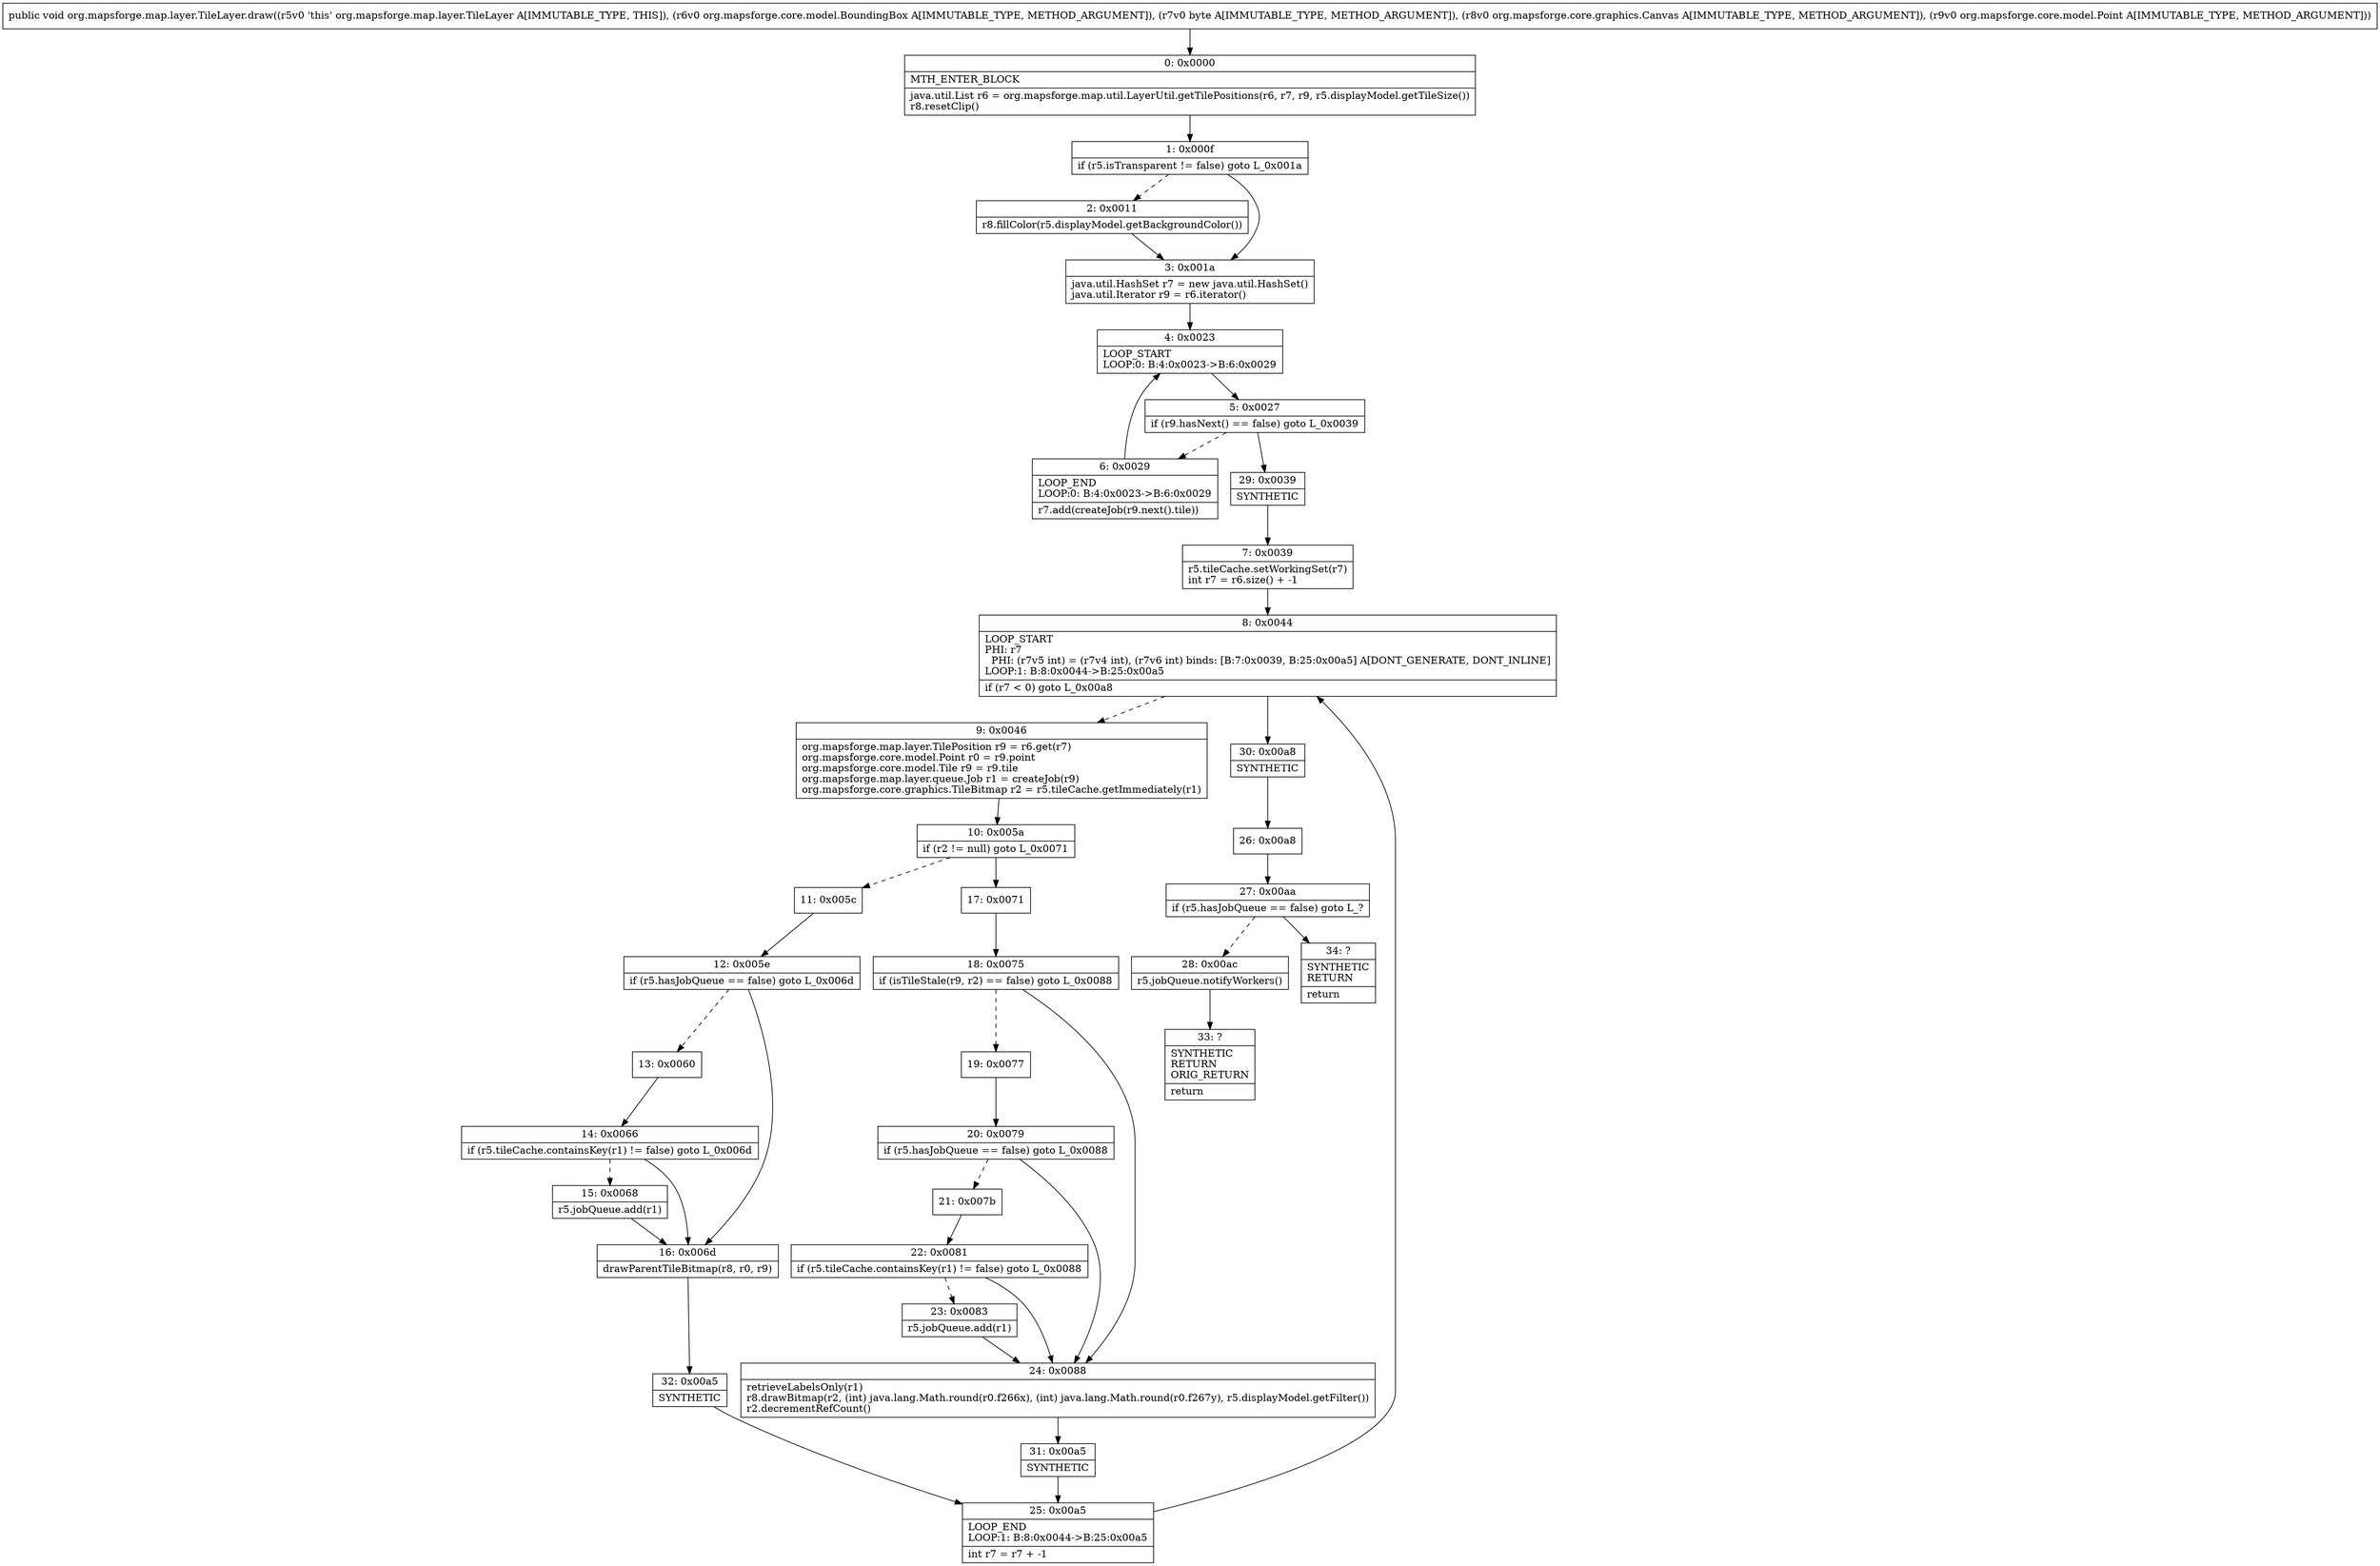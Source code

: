 digraph "CFG fororg.mapsforge.map.layer.TileLayer.draw(Lorg\/mapsforge\/core\/model\/BoundingBox;BLorg\/mapsforge\/core\/graphics\/Canvas;Lorg\/mapsforge\/core\/model\/Point;)V" {
Node_0 [shape=record,label="{0\:\ 0x0000|MTH_ENTER_BLOCK\l|java.util.List r6 = org.mapsforge.map.util.LayerUtil.getTilePositions(r6, r7, r9, r5.displayModel.getTileSize())\lr8.resetClip()\l}"];
Node_1 [shape=record,label="{1\:\ 0x000f|if (r5.isTransparent != false) goto L_0x001a\l}"];
Node_2 [shape=record,label="{2\:\ 0x0011|r8.fillColor(r5.displayModel.getBackgroundColor())\l}"];
Node_3 [shape=record,label="{3\:\ 0x001a|java.util.HashSet r7 = new java.util.HashSet()\ljava.util.Iterator r9 = r6.iterator()\l}"];
Node_4 [shape=record,label="{4\:\ 0x0023|LOOP_START\lLOOP:0: B:4:0x0023\-\>B:6:0x0029\l}"];
Node_5 [shape=record,label="{5\:\ 0x0027|if (r9.hasNext() == false) goto L_0x0039\l}"];
Node_6 [shape=record,label="{6\:\ 0x0029|LOOP_END\lLOOP:0: B:4:0x0023\-\>B:6:0x0029\l|r7.add(createJob(r9.next().tile))\l}"];
Node_7 [shape=record,label="{7\:\ 0x0039|r5.tileCache.setWorkingSet(r7)\lint r7 = r6.size() + \-1\l}"];
Node_8 [shape=record,label="{8\:\ 0x0044|LOOP_START\lPHI: r7 \l  PHI: (r7v5 int) = (r7v4 int), (r7v6 int) binds: [B:7:0x0039, B:25:0x00a5] A[DONT_GENERATE, DONT_INLINE]\lLOOP:1: B:8:0x0044\-\>B:25:0x00a5\l|if (r7 \< 0) goto L_0x00a8\l}"];
Node_9 [shape=record,label="{9\:\ 0x0046|org.mapsforge.map.layer.TilePosition r9 = r6.get(r7)\lorg.mapsforge.core.model.Point r0 = r9.point\lorg.mapsforge.core.model.Tile r9 = r9.tile\lorg.mapsforge.map.layer.queue.Job r1 = createJob(r9)\lorg.mapsforge.core.graphics.TileBitmap r2 = r5.tileCache.getImmediately(r1)\l}"];
Node_10 [shape=record,label="{10\:\ 0x005a|if (r2 != null) goto L_0x0071\l}"];
Node_11 [shape=record,label="{11\:\ 0x005c}"];
Node_12 [shape=record,label="{12\:\ 0x005e|if (r5.hasJobQueue == false) goto L_0x006d\l}"];
Node_13 [shape=record,label="{13\:\ 0x0060}"];
Node_14 [shape=record,label="{14\:\ 0x0066|if (r5.tileCache.containsKey(r1) != false) goto L_0x006d\l}"];
Node_15 [shape=record,label="{15\:\ 0x0068|r5.jobQueue.add(r1)\l}"];
Node_16 [shape=record,label="{16\:\ 0x006d|drawParentTileBitmap(r8, r0, r9)\l}"];
Node_17 [shape=record,label="{17\:\ 0x0071}"];
Node_18 [shape=record,label="{18\:\ 0x0075|if (isTileStale(r9, r2) == false) goto L_0x0088\l}"];
Node_19 [shape=record,label="{19\:\ 0x0077}"];
Node_20 [shape=record,label="{20\:\ 0x0079|if (r5.hasJobQueue == false) goto L_0x0088\l}"];
Node_21 [shape=record,label="{21\:\ 0x007b}"];
Node_22 [shape=record,label="{22\:\ 0x0081|if (r5.tileCache.containsKey(r1) != false) goto L_0x0088\l}"];
Node_23 [shape=record,label="{23\:\ 0x0083|r5.jobQueue.add(r1)\l}"];
Node_24 [shape=record,label="{24\:\ 0x0088|retrieveLabelsOnly(r1)\lr8.drawBitmap(r2, (int) java.lang.Math.round(r0.f266x), (int) java.lang.Math.round(r0.f267y), r5.displayModel.getFilter())\lr2.decrementRefCount()\l}"];
Node_25 [shape=record,label="{25\:\ 0x00a5|LOOP_END\lLOOP:1: B:8:0x0044\-\>B:25:0x00a5\l|int r7 = r7 + \-1\l}"];
Node_26 [shape=record,label="{26\:\ 0x00a8}"];
Node_27 [shape=record,label="{27\:\ 0x00aa|if (r5.hasJobQueue == false) goto L_?\l}"];
Node_28 [shape=record,label="{28\:\ 0x00ac|r5.jobQueue.notifyWorkers()\l}"];
Node_29 [shape=record,label="{29\:\ 0x0039|SYNTHETIC\l}"];
Node_30 [shape=record,label="{30\:\ 0x00a8|SYNTHETIC\l}"];
Node_31 [shape=record,label="{31\:\ 0x00a5|SYNTHETIC\l}"];
Node_32 [shape=record,label="{32\:\ 0x00a5|SYNTHETIC\l}"];
Node_33 [shape=record,label="{33\:\ ?|SYNTHETIC\lRETURN\lORIG_RETURN\l|return\l}"];
Node_34 [shape=record,label="{34\:\ ?|SYNTHETIC\lRETURN\l|return\l}"];
MethodNode[shape=record,label="{public void org.mapsforge.map.layer.TileLayer.draw((r5v0 'this' org.mapsforge.map.layer.TileLayer A[IMMUTABLE_TYPE, THIS]), (r6v0 org.mapsforge.core.model.BoundingBox A[IMMUTABLE_TYPE, METHOD_ARGUMENT]), (r7v0 byte A[IMMUTABLE_TYPE, METHOD_ARGUMENT]), (r8v0 org.mapsforge.core.graphics.Canvas A[IMMUTABLE_TYPE, METHOD_ARGUMENT]), (r9v0 org.mapsforge.core.model.Point A[IMMUTABLE_TYPE, METHOD_ARGUMENT])) }"];
MethodNode -> Node_0;
Node_0 -> Node_1;
Node_1 -> Node_2[style=dashed];
Node_1 -> Node_3;
Node_2 -> Node_3;
Node_3 -> Node_4;
Node_4 -> Node_5;
Node_5 -> Node_6[style=dashed];
Node_5 -> Node_29;
Node_6 -> Node_4;
Node_7 -> Node_8;
Node_8 -> Node_9[style=dashed];
Node_8 -> Node_30;
Node_9 -> Node_10;
Node_10 -> Node_11[style=dashed];
Node_10 -> Node_17;
Node_11 -> Node_12;
Node_12 -> Node_13[style=dashed];
Node_12 -> Node_16;
Node_13 -> Node_14;
Node_14 -> Node_15[style=dashed];
Node_14 -> Node_16;
Node_15 -> Node_16;
Node_16 -> Node_32;
Node_17 -> Node_18;
Node_18 -> Node_19[style=dashed];
Node_18 -> Node_24;
Node_19 -> Node_20;
Node_20 -> Node_21[style=dashed];
Node_20 -> Node_24;
Node_21 -> Node_22;
Node_22 -> Node_23[style=dashed];
Node_22 -> Node_24;
Node_23 -> Node_24;
Node_24 -> Node_31;
Node_25 -> Node_8;
Node_26 -> Node_27;
Node_27 -> Node_28[style=dashed];
Node_27 -> Node_34;
Node_28 -> Node_33;
Node_29 -> Node_7;
Node_30 -> Node_26;
Node_31 -> Node_25;
Node_32 -> Node_25;
}

